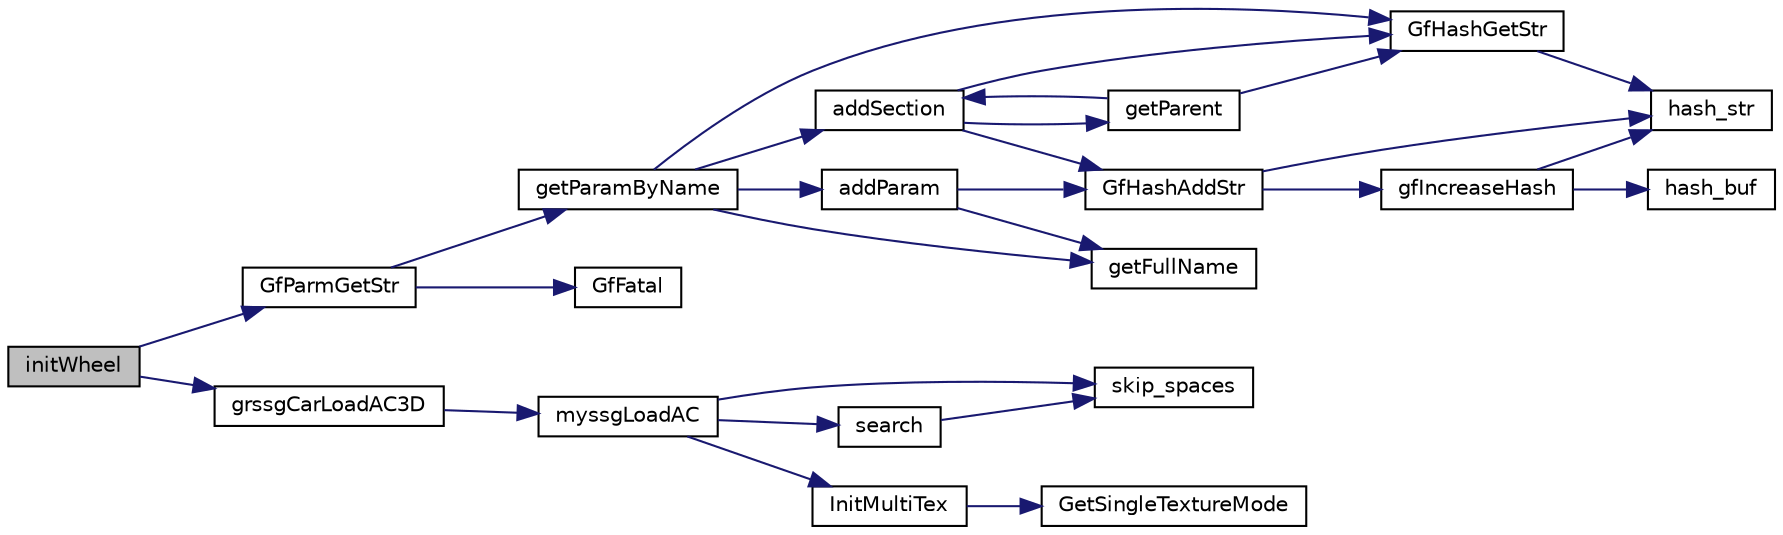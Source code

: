 digraph "initWheel"
{
  edge [fontname="Helvetica",fontsize="10",labelfontname="Helvetica",labelfontsize="10"];
  node [fontname="Helvetica",fontsize="10",shape=record];
  rankdir="LR";
  Node1 [label="initWheel",height=0.2,width=0.4,color="black", fillcolor="grey75", style="filled", fontcolor="black"];
  Node1 -> Node2 [color="midnightblue",fontsize="10",style="solid",fontname="Helvetica"];
  Node2 [label="GfParmGetStr",height=0.2,width=0.4,color="black", fillcolor="white", style="filled",URL="$group__paramsdata.html#gaa37bfd1fabd03d24fd50812c2330fa12",tooltip="Get a string parameter from the parameter set handle. "];
  Node2 -> Node3 [color="midnightblue",fontsize="10",style="solid",fontname="Helvetica"];
  Node3 [label="GfFatal",height=0.2,width=0.4,color="black", fillcolor="white", style="filled",URL="$tgf_8h.html#a927c58e55400ef72e0e54548b26f973d"];
  Node2 -> Node4 [color="midnightblue",fontsize="10",style="solid",fontname="Helvetica"];
  Node4 [label="getParamByName",height=0.2,width=0.4,color="black", fillcolor="white", style="filled",URL="$group__paramshelper.html#gad76ca407ee6b618e69f80c80aa319d63",tooltip="Helper function to get (or create) a parameter by name. "];
  Node4 -> Node5 [color="midnightblue",fontsize="10",style="solid",fontname="Helvetica"];
  Node5 [label="getFullName",height=0.2,width=0.4,color="black", fillcolor="white", style="filled",URL="$group__paramshelper.html#gaf12253922391ef1139cd12f2a0ffa5ea",tooltip="Helper function to get the full name of a parameter (full name: \"sectionName/paramName\"). "];
  Node4 -> Node6 [color="midnightblue",fontsize="10",style="solid",fontname="Helvetica"];
  Node6 [label="GfHashGetStr",height=0.2,width=0.4,color="black", fillcolor="white", style="filled",URL="$group__hash.html#ga4e47f57400b95ab9b6fe918c123fdb26",tooltip="Get the user data associated with a string key. "];
  Node6 -> Node7 [color="midnightblue",fontsize="10",style="solid",fontname="Helvetica"];
  Node7 [label="hash_str",height=0.2,width=0.4,color="black", fillcolor="white", style="filled",URL="$hash_8cpp.html#a54816daefc845f0b3ade33c7243c6b71"];
  Node4 -> Node8 [color="midnightblue",fontsize="10",style="solid",fontname="Helvetica"];
  Node8 [label="addSection",height=0.2,width=0.4,color="black", fillcolor="white", style="filled",URL="$group__paramshelper.html#ga56946944d68598d938e65db86ce1221f",tooltip="Helper function to add a section to a parameter set. "];
  Node8 -> Node6 [color="midnightblue",fontsize="10",style="solid",fontname="Helvetica"];
  Node8 -> Node9 [color="midnightblue",fontsize="10",style="solid",fontname="Helvetica"];
  Node9 [label="getParent",height=0.2,width=0.4,color="black", fillcolor="white", style="filled",URL="$group__paramshelper.html#ga6d2007ad14ed22efb2237f09c9c2649a",tooltip="Helper function to get (or create if not found) parent section of section given in sectionName..."];
  Node9 -> Node6 [color="midnightblue",fontsize="10",style="solid",fontname="Helvetica"];
  Node9 -> Node8 [color="midnightblue",fontsize="10",style="solid",fontname="Helvetica"];
  Node8 -> Node10 [color="midnightblue",fontsize="10",style="solid",fontname="Helvetica"];
  Node10 [label="GfHashAddStr",height=0.2,width=0.4,color="black", fillcolor="white", style="filled",URL="$group__hash.html#gaa7a49ed4d630a0a86a829bd8f77f75f6",tooltip="Add an element with a string key to a hash table. "];
  Node10 -> Node11 [color="midnightblue",fontsize="10",style="solid",fontname="Helvetica"];
  Node11 [label="gfIncreaseHash",height=0.2,width=0.4,color="black", fillcolor="white", style="filled",URL="$hash_8cpp.html#a7089850595ee0480361e87214ffc7832",tooltip="Double the size of the hash table. "];
  Node11 -> Node7 [color="midnightblue",fontsize="10",style="solid",fontname="Helvetica"];
  Node11 -> Node12 [color="midnightblue",fontsize="10",style="solid",fontname="Helvetica"];
  Node12 [label="hash_buf",height=0.2,width=0.4,color="black", fillcolor="white", style="filled",URL="$hash_8cpp.html#aa16fb46e5085f561f005052d0e348c0e"];
  Node10 -> Node7 [color="midnightblue",fontsize="10",style="solid",fontname="Helvetica"];
  Node4 -> Node13 [color="midnightblue",fontsize="10",style="solid",fontname="Helvetica"];
  Node13 [label="addParam",height=0.2,width=0.4,color="black", fillcolor="white", style="filled",URL="$group__paramshelper.html#gaf202744654cbc648b47479f30ccc3a8c",tooltip="Helper function to add parameter, does not check for duplicated name. "];
  Node13 -> Node5 [color="midnightblue",fontsize="10",style="solid",fontname="Helvetica"];
  Node13 -> Node10 [color="midnightblue",fontsize="10",style="solid",fontname="Helvetica"];
  Node1 -> Node14 [color="midnightblue",fontsize="10",style="solid",fontname="Helvetica"];
  Node14 [label="grssgCarLoadAC3D",height=0.2,width=0.4,color="black", fillcolor="white", style="filled",URL="$grcar_8cpp.html#a9782f0df6d3244531a2ea15ef46b1d83"];
  Node14 -> Node15 [color="midnightblue",fontsize="10",style="solid",fontname="Helvetica"];
  Node15 [label="myssgLoadAC",height=0.2,width=0.4,color="black", fillcolor="white", style="filled",URL="$grloadac_8cpp.html#aca6c0ea64a721edad055d914ddbef0c8"];
  Node15 -> Node16 [color="midnightblue",fontsize="10",style="solid",fontname="Helvetica"];
  Node16 [label="InitMultiTex",height=0.2,width=0.4,color="black", fillcolor="white", style="filled",URL="$grmain_8cpp.html#af138379ef999f07dd6d85b9b8f91f5cf"];
  Node16 -> Node17 [color="midnightblue",fontsize="10",style="solid",fontname="Helvetica"];
  Node17 [label="GetSingleTextureMode",height=0.2,width=0.4,color="black", fillcolor="white", style="filled",URL="$tgf_8cpp.html#aa5af1ec4784ef904bb0d615cbc64fb55"];
  Node15 -> Node18 [color="midnightblue",fontsize="10",style="solid",fontname="Helvetica"];
  Node18 [label="skip_spaces",height=0.2,width=0.4,color="black", fillcolor="white", style="filled",URL="$grloadac_8cpp.html#a5141f5ea5d72fbbeb66ab378a40d3edd"];
  Node15 -> Node19 [color="midnightblue",fontsize="10",style="solid",fontname="Helvetica"];
  Node19 [label="search",height=0.2,width=0.4,color="black", fillcolor="white", style="filled",URL="$grloadac_8cpp.html#ad4d017552886a59a19d90481de3459f5"];
  Node19 -> Node18 [color="midnightblue",fontsize="10",style="solid",fontname="Helvetica"];
}
